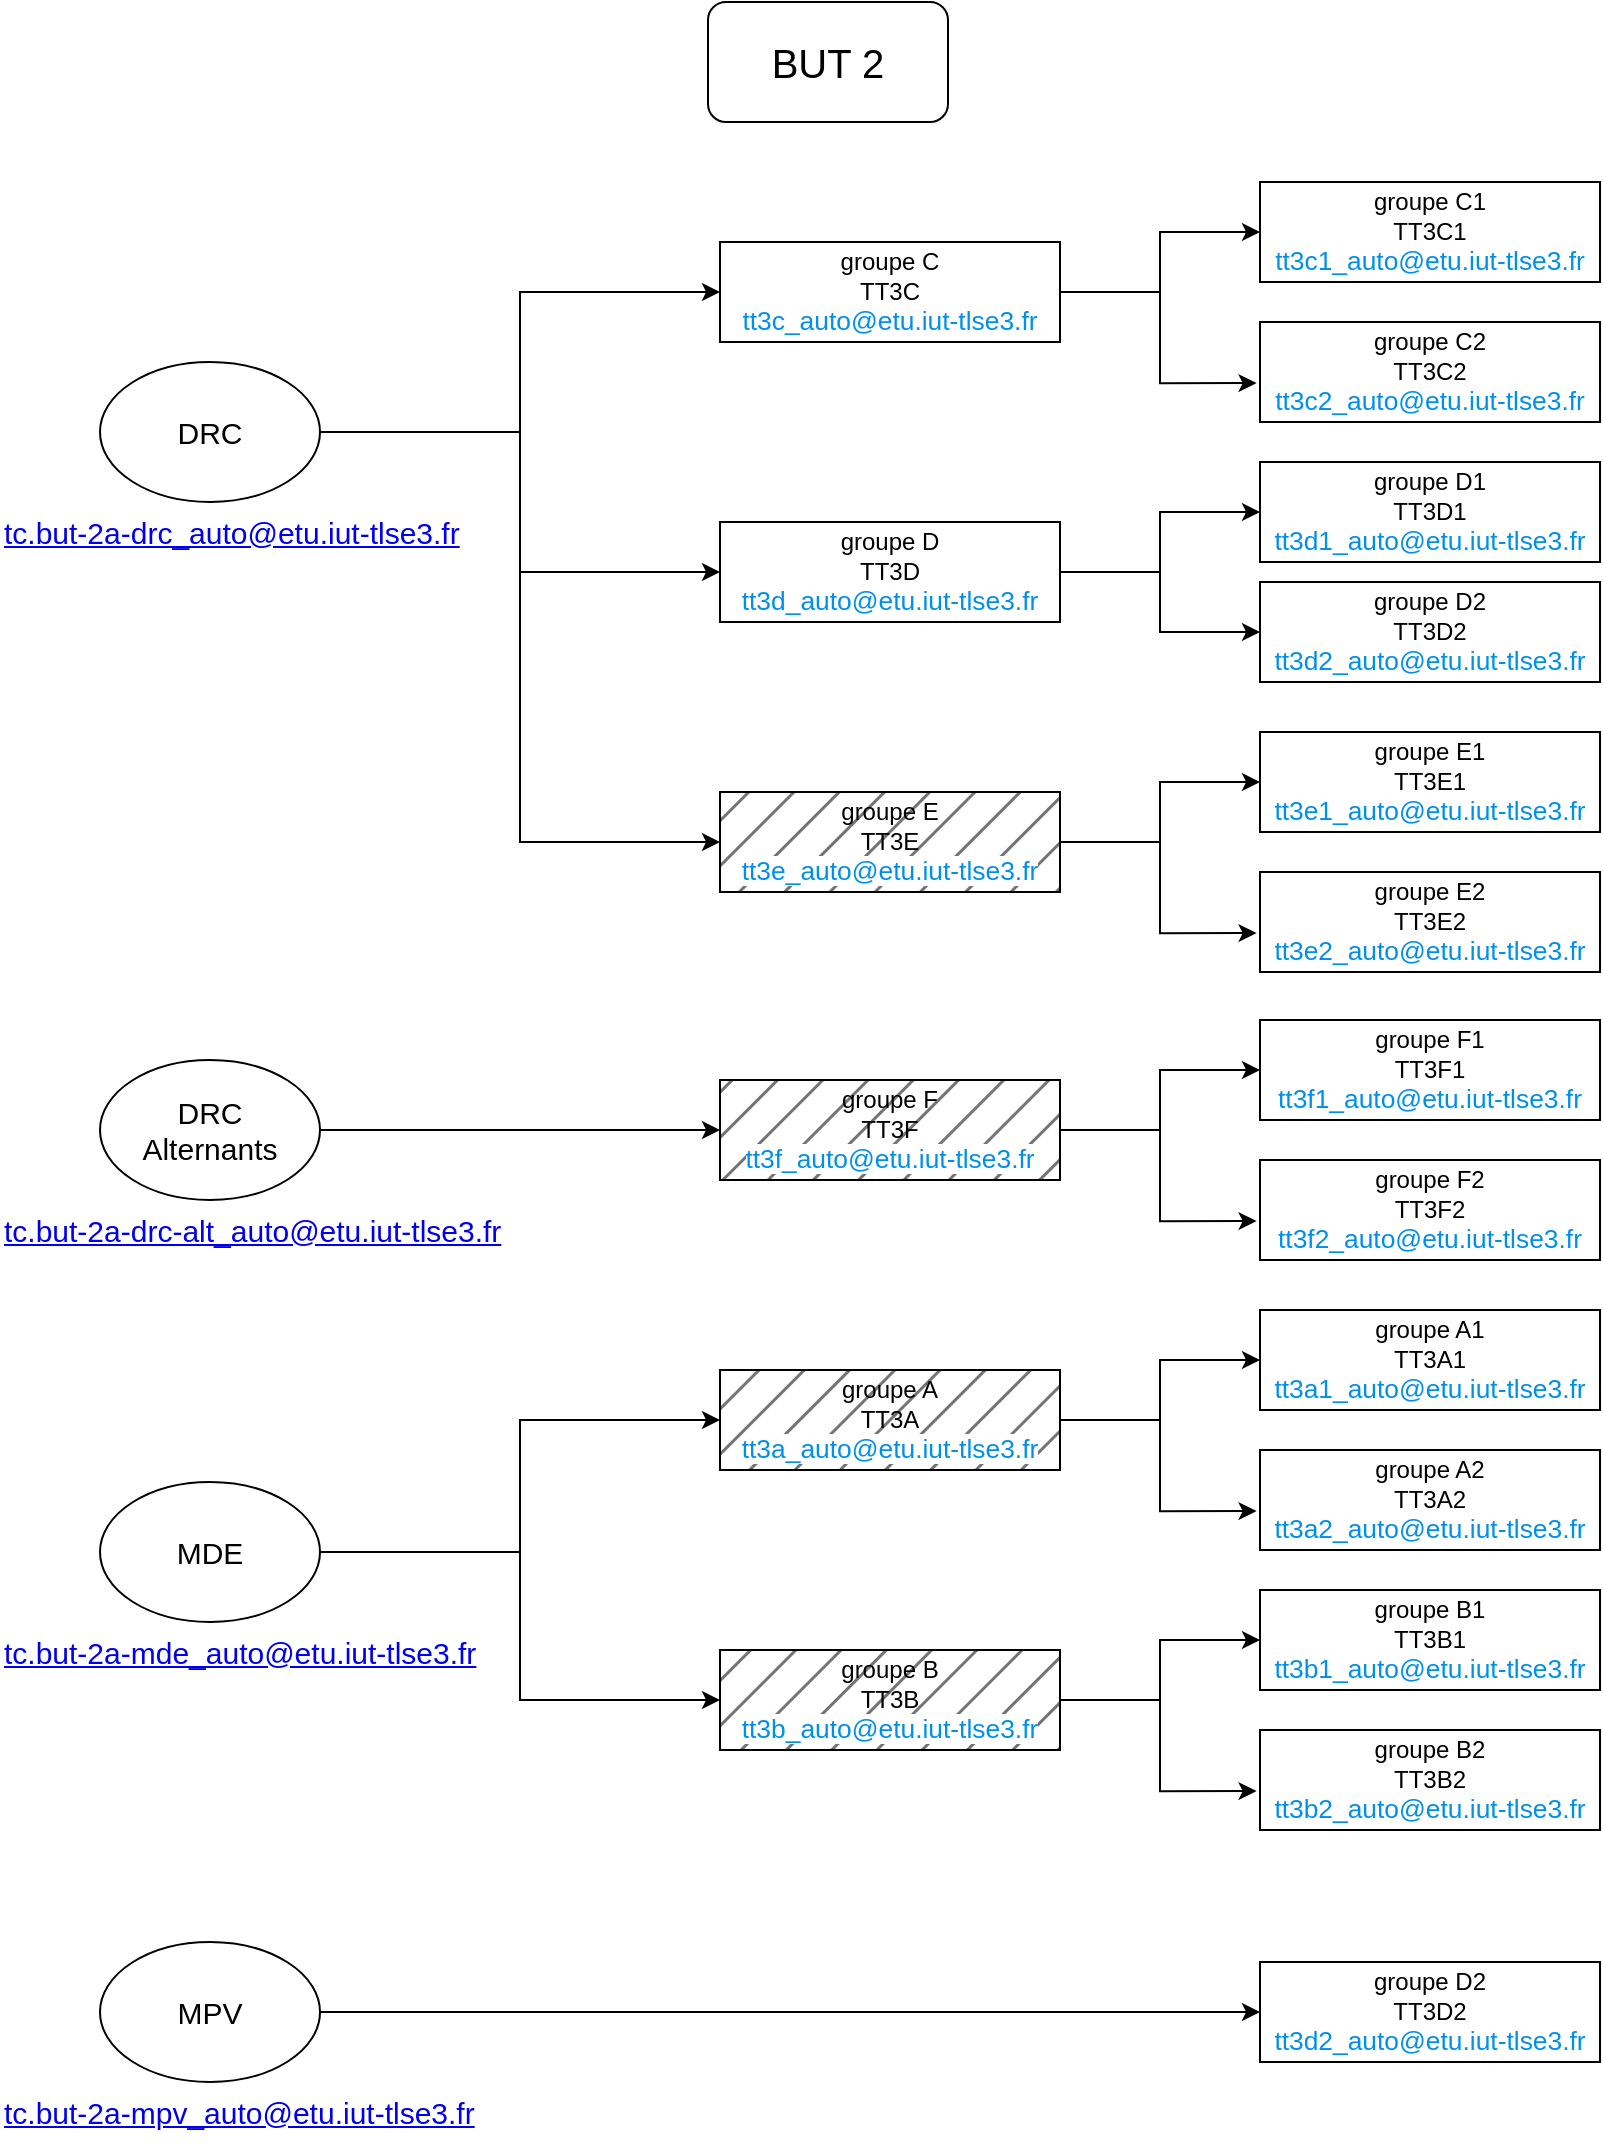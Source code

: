 <mxfile version="28.2.3">
  <diagram name="Page-1" id="LkRhmX5udIgWVVvKP2tT">
    <mxGraphModel dx="1027" dy="1180" grid="1" gridSize="10" guides="1" tooltips="1" connect="1" arrows="1" fold="1" page="1" pageScale="1" pageWidth="827" pageHeight="1169" math="0" shadow="0">
      <root>
        <mxCell id="0" />
        <mxCell id="1" parent="0" />
        <mxCell id="s7MB-vvQS7g_MF5XI4Nz-1" value="BUT 2" style="rounded=1;whiteSpace=wrap;html=1;fontSize=20;" parent="1" vertex="1">
          <mxGeometry x="354" y="10" width="120" height="60" as="geometry" />
        </mxCell>
        <mxCell id="p2Pn64rqvdL8HzTHEJ3j-6" style="edgeStyle=orthogonalEdgeStyle;rounded=0;orthogonalLoop=1;jettySize=auto;html=1;exitX=1;exitY=0.5;exitDx=0;exitDy=0;entryX=0;entryY=0.5;entryDx=0;entryDy=0;" parent="1" source="s7MB-vvQS7g_MF5XI4Nz-4" target="p2Pn64rqvdL8HzTHEJ3j-5" edge="1">
          <mxGeometry relative="1" as="geometry" />
        </mxCell>
        <mxCell id="p2Pn64rqvdL8HzTHEJ3j-19" style="edgeStyle=orthogonalEdgeStyle;rounded=0;orthogonalLoop=1;jettySize=auto;html=1;exitX=1;exitY=0.5;exitDx=0;exitDy=0;entryX=0;entryY=0.5;entryDx=0;entryDy=0;" parent="1" source="s7MB-vvQS7g_MF5XI4Nz-4" target="p2Pn64rqvdL8HzTHEJ3j-15" edge="1">
          <mxGeometry relative="1" as="geometry" />
        </mxCell>
        <mxCell id="s7MB-vvQS7g_MF5XI4Nz-4" value="DRC" style="ellipse;whiteSpace=wrap;html=1;fontSize=15;" parent="1" vertex="1">
          <mxGeometry x="50" y="190" width="110" height="70" as="geometry" />
        </mxCell>
        <mxCell id="p2Pn64rqvdL8HzTHEJ3j-31" style="edgeStyle=orthogonalEdgeStyle;rounded=0;orthogonalLoop=1;jettySize=auto;html=1;exitX=1;exitY=0.5;exitDx=0;exitDy=0;entryX=0;entryY=0.5;entryDx=0;entryDy=0;" parent="1" source="s7MB-vvQS7g_MF5XI4Nz-5" target="p2Pn64rqvdL8HzTHEJ3j-27" edge="1">
          <mxGeometry relative="1" as="geometry" />
        </mxCell>
        <mxCell id="s7MB-vvQS7g_MF5XI4Nz-5" value="DRC&lt;br&gt;Alternants" style="ellipse;whiteSpace=wrap;html=1;fontSize=15;" parent="1" vertex="1">
          <mxGeometry x="50" y="539" width="110" height="70" as="geometry" />
        </mxCell>
        <mxCell id="p2Pn64rqvdL8HzTHEJ3j-42" style="edgeStyle=orthogonalEdgeStyle;rounded=0;orthogonalLoop=1;jettySize=auto;html=1;exitX=1;exitY=0.5;exitDx=0;exitDy=0;entryX=0;entryY=0.5;entryDx=0;entryDy=0;" parent="1" source="s7MB-vvQS7g_MF5XI4Nz-9" target="p2Pn64rqvdL8HzTHEJ3j-33" edge="1">
          <mxGeometry relative="1" as="geometry" />
        </mxCell>
        <mxCell id="p2Pn64rqvdL8HzTHEJ3j-43" style="edgeStyle=orthogonalEdgeStyle;rounded=0;orthogonalLoop=1;jettySize=auto;html=1;exitX=1;exitY=0.5;exitDx=0;exitDy=0;entryX=0;entryY=0.5;entryDx=0;entryDy=0;" parent="1" source="s7MB-vvQS7g_MF5XI4Nz-9" target="p2Pn64rqvdL8HzTHEJ3j-38" edge="1">
          <mxGeometry relative="1" as="geometry" />
        </mxCell>
        <mxCell id="s7MB-vvQS7g_MF5XI4Nz-9" value="MDE" style="ellipse;whiteSpace=wrap;html=1;fontSize=15;" parent="1" vertex="1">
          <mxGeometry x="50" y="750" width="110" height="70" as="geometry" />
        </mxCell>
        <mxCell id="s7MB-vvQS7g_MF5XI4Nz-72" value="&lt;a href=&quot;mailto:tc.but-2a-drc_auto@etu.iut-tlse3.fr&quot;&gt;tc.but-2a-drc_auto@etu.iut-tlse3.fr&lt;/a&gt;" style="text;html=1;strokeColor=none;fillColor=none;align=left;verticalAlign=middle;whiteSpace=wrap;rounded=0;fontSize=15;fontColor=#055AB2;" parent="1" vertex="1">
          <mxGeometry y="260" width="240" height="30" as="geometry" />
        </mxCell>
        <mxCell id="s7MB-vvQS7g_MF5XI4Nz-74" value="&lt;a href=&quot;mailto:tc.but-2a-mde_auto@etu.iut-tlse3.fr&quot;&gt;tc.but-2a-mde_auto@etu.iut-tlse3.fr&lt;/a&gt;" style="text;html=1;strokeColor=none;fillColor=none;align=left;verticalAlign=middle;whiteSpace=wrap;rounded=0;fontSize=15;fontColor=#055AB2;" parent="1" vertex="1">
          <mxGeometry y="820" width="250" height="30" as="geometry" />
        </mxCell>
        <mxCell id="mfzl7yPazm54SCrmdIJB-1" value="&lt;a href=&quot;mailto:tc.but-2a-drc-alt_auto@etu.iut-tlse3.fr&quot;&gt;tc.but-2a-drc-alt_auto@etu.iut-tlse3.fr&lt;/a&gt;" style="text;html=1;strokeColor=none;fillColor=none;align=left;verticalAlign=middle;whiteSpace=wrap;rounded=0;fontSize=15;fontColor=#055AB2;" parent="1" vertex="1">
          <mxGeometry y="609" width="260" height="30" as="geometry" />
        </mxCell>
        <mxCell id="p2Pn64rqvdL8HzTHEJ3j-9" style="edgeStyle=orthogonalEdgeStyle;rounded=0;orthogonalLoop=1;jettySize=auto;html=1;exitX=1;exitY=0.5;exitDx=0;exitDy=0;entryX=0;entryY=0.5;entryDx=0;entryDy=0;" parent="1" source="p2Pn64rqvdL8HzTHEJ3j-5" target="p2Pn64rqvdL8HzTHEJ3j-7" edge="1">
          <mxGeometry relative="1" as="geometry" />
        </mxCell>
        <mxCell id="p2Pn64rqvdL8HzTHEJ3j-5" value="groupe C&lt;br style=&quot;border-color: var(--border-color);&quot;&gt;TT3C&lt;br style=&quot;border-color: var(--border-color);&quot;&gt;&lt;a style=&quot;border: 0px; box-sizing: inherit; font-family: Raleway, sans-serif; font-size: 1.1em; background-color: rgb(255, 255, 255); line-height: inherit; color: rgb(0, 144, 233); text-decoration-line: none; cursor: pointer; margin: 0px; padding: 0px; text-size-adjust: 100%; font-variant-numeric: inherit; font-variant-east-asian: inherit; font-variant-alternates: inherit; font-variant-position: inherit; font-stretch: inherit; font-optical-sizing: inherit; font-kerning: inherit; font-feature-settings: inherit; font-variation-settings: inherit; vertical-align: baseline; transition: background-color 300ms ease-out 0s; -webkit-tap-highlight-color: rgba(0, 0, 0, 0); text-align: left;&quot; href=&quot;mailto:tt3c_auto@etu.iut-tlse3.fr&quot;&gt;tt3c_auto@etu.iut-tlse3.fr&lt;/a&gt;" style="rounded=0;whiteSpace=wrap;html=1;fillStyle=hatch;fillColor=none;" parent="1" vertex="1">
          <mxGeometry x="360" y="130" width="170" height="50" as="geometry" />
        </mxCell>
        <mxCell id="p2Pn64rqvdL8HzTHEJ3j-7" value="groupe C1&lt;br style=&quot;border-color: var(--border-color);&quot;&gt;TT3C1&lt;br style=&quot;border-color: var(--border-color);&quot;&gt;&lt;a href=&quot;mailto:tt3c1_auto@etu.iut-tlse3.fr&quot; style=&quot;box-sizing: inherit; font-family: Raleway, sans-serif; font-size: 1.1em; background-color: rgb(255, 255, 255); line-height: inherit; color: rgb(0, 144, 233); text-decoration-line: none; cursor: pointer; margin: 0px; padding: 0px; border: 0px; text-size-adjust: 100%; font-variant-numeric: inherit; font-variant-east-asian: inherit; font-variant-alternates: inherit; font-variant-position: inherit; font-stretch: inherit; font-optical-sizing: inherit; font-kerning: inherit; font-feature-settings: inherit; font-variation-settings: inherit; vertical-align: baseline; transition: background-color 300ms ease-out 0s; -webkit-tap-highlight-color: rgba(0, 0, 0, 0); text-align: left;&quot;&gt;tt3c1_auto@etu.iut-tlse3.fr&lt;/a&gt;" style="rounded=0;whiteSpace=wrap;html=1;" parent="1" vertex="1">
          <mxGeometry x="630" y="100" width="170" height="50" as="geometry" />
        </mxCell>
        <mxCell id="p2Pn64rqvdL8HzTHEJ3j-8" value="groupe C2&lt;br style=&quot;border-color: var(--border-color);&quot;&gt;TT3C2&lt;br style=&quot;border-color: var(--border-color);&quot;&gt;&lt;a style=&quot;box-sizing: inherit; font-family: Raleway, sans-serif; font-size: 1.1em; background-color: rgb(255, 255, 255); line-height: inherit; color: rgb(0, 144, 233); text-decoration-line: none; cursor: pointer; margin: 0px; padding: 0px; border: 0px; text-size-adjust: 100%; font-variant-numeric: inherit; font-variant-east-asian: inherit; font-variant-alternates: inherit; font-variant-position: inherit; font-stretch: inherit; font-optical-sizing: inherit; font-kerning: inherit; font-feature-settings: inherit; font-variation-settings: inherit; vertical-align: baseline; transition: background-color 300ms ease-out 0s; -webkit-tap-highlight-color: rgba(0, 0, 0, 0); text-align: left;&quot; href=&quot;mailto:tt3c2_auto@etu.iut-tlse3.fr&quot;&gt;tt3c2_auto@etu.iut-tlse3.fr&lt;/a&gt;" style="rounded=0;whiteSpace=wrap;html=1;" parent="1" vertex="1">
          <mxGeometry x="630" y="170" width="170" height="50" as="geometry" />
        </mxCell>
        <mxCell id="p2Pn64rqvdL8HzTHEJ3j-10" style="edgeStyle=orthogonalEdgeStyle;rounded=0;orthogonalLoop=1;jettySize=auto;html=1;exitX=1;exitY=0.5;exitDx=0;exitDy=0;entryX=-0.01;entryY=0.611;entryDx=0;entryDy=0;entryPerimeter=0;" parent="1" source="p2Pn64rqvdL8HzTHEJ3j-5" target="p2Pn64rqvdL8HzTHEJ3j-8" edge="1">
          <mxGeometry relative="1" as="geometry" />
        </mxCell>
        <mxCell id="p2Pn64rqvdL8HzTHEJ3j-14" style="edgeStyle=orthogonalEdgeStyle;rounded=0;orthogonalLoop=1;jettySize=auto;html=1;exitX=1;exitY=0.5;exitDx=0;exitDy=0;entryX=0;entryY=0.5;entryDx=0;entryDy=0;" parent="1" source="p2Pn64rqvdL8HzTHEJ3j-15" target="p2Pn64rqvdL8HzTHEJ3j-16" edge="1">
          <mxGeometry relative="1" as="geometry" />
        </mxCell>
        <mxCell id="WQmg2GujIfF4hfGUJvOx-2" style="edgeStyle=orthogonalEdgeStyle;rounded=0;orthogonalLoop=1;jettySize=auto;html=1;exitX=1;exitY=0.5;exitDx=0;exitDy=0;entryX=0;entryY=0.5;entryDx=0;entryDy=0;" edge="1" parent="1" source="p2Pn64rqvdL8HzTHEJ3j-15" target="WQmg2GujIfF4hfGUJvOx-1">
          <mxGeometry relative="1" as="geometry" />
        </mxCell>
        <mxCell id="p2Pn64rqvdL8HzTHEJ3j-15" value="groupe D&lt;br style=&quot;border-color: var(--border-color);&quot;&gt;TT3D&lt;br style=&quot;border-color: var(--border-color);&quot;&gt;&lt;a style=&quot;border: 0px; box-sizing: inherit; font-family: Raleway, sans-serif; font-size: 1.1em; background-color: rgb(255, 255, 255); line-height: inherit; color: rgb(0, 144, 233); text-decoration-line: none; cursor: pointer; margin: 0px; padding: 0px; text-size-adjust: 100%; font-variant-numeric: inherit; font-variant-east-asian: inherit; font-variant-alternates: inherit; font-variant-position: inherit; font-stretch: inherit; font-optical-sizing: inherit; font-kerning: inherit; font-feature-settings: inherit; font-variation-settings: inherit; vertical-align: baseline; transition: background-color 300ms ease-out 0s; -webkit-tap-highlight-color: rgba(0, 0, 0, 0); text-align: left;&quot; href=&quot;mailto:tt3d_auto@etu.iut-tlse3.fr&quot;&gt;tt3d_auto@etu.iut-tlse3.fr&lt;/a&gt;" style="rounded=0;whiteSpace=wrap;html=1;fillStyle=hatch;fillColor=none;" parent="1" vertex="1">
          <mxGeometry x="360" y="270" width="170" height="50" as="geometry" />
        </mxCell>
        <mxCell id="p2Pn64rqvdL8HzTHEJ3j-16" value="groupe D1&lt;br style=&quot;border-color: var(--border-color);&quot;&gt;TT3D1&lt;br style=&quot;border-color: var(--border-color);&quot;&gt;&lt;a href=&quot;mailto:tt3d1_auto@etu.iut-tlse3.fr&quot; style=&quot;box-sizing: inherit; font-family: Raleway, sans-serif; font-size: 1.1em; background-color: rgb(255, 255, 255); line-height: inherit; color: rgb(0, 144, 233); text-decoration-line: none; cursor: pointer; margin: 0px; padding: 0px; border: 0px; text-size-adjust: 100%; font-variant-numeric: inherit; font-variant-east-asian: inherit; font-variant-alternates: inherit; font-variant-position: inherit; font-stretch: inherit; font-optical-sizing: inherit; font-kerning: inherit; font-feature-settings: inherit; font-variation-settings: inherit; vertical-align: baseline; transition: background-color 300ms ease-out 0s; -webkit-tap-highlight-color: rgba(0, 0, 0, 0); text-align: left;&quot;&gt;tt3d1_auto@etu.iut-tlse3.fr&lt;/a&gt;" style="rounded=0;whiteSpace=wrap;html=1;" parent="1" vertex="1">
          <mxGeometry x="630" y="240" width="170" height="50" as="geometry" />
        </mxCell>
        <mxCell id="p2Pn64rqvdL8HzTHEJ3j-20" style="edgeStyle=orthogonalEdgeStyle;rounded=0;orthogonalLoop=1;jettySize=auto;html=1;exitX=1;exitY=0.5;exitDx=0;exitDy=0;entryX=0;entryY=0.5;entryDx=0;entryDy=0;" parent="1" source="s7MB-vvQS7g_MF5XI4Nz-4" target="p2Pn64rqvdL8HzTHEJ3j-22" edge="1">
          <mxGeometry relative="1" as="geometry">
            <mxPoint x="160" y="360" as="sourcePoint" />
          </mxGeometry>
        </mxCell>
        <mxCell id="p2Pn64rqvdL8HzTHEJ3j-21" style="edgeStyle=orthogonalEdgeStyle;rounded=0;orthogonalLoop=1;jettySize=auto;html=1;exitX=1;exitY=0.5;exitDx=0;exitDy=0;entryX=0;entryY=0.5;entryDx=0;entryDy=0;" parent="1" source="p2Pn64rqvdL8HzTHEJ3j-22" target="p2Pn64rqvdL8HzTHEJ3j-23" edge="1">
          <mxGeometry relative="1" as="geometry" />
        </mxCell>
        <mxCell id="p2Pn64rqvdL8HzTHEJ3j-22" value="groupe E&lt;br style=&quot;border-color: var(--border-color);&quot;&gt;TT3E&lt;br style=&quot;border-color: var(--border-color);&quot;&gt;&lt;a style=&quot;border: 0px; box-sizing: inherit; font-family: Raleway, sans-serif; font-size: 1.1em; background-color: rgb(255, 255, 255); line-height: inherit; color: rgb(0, 144, 233); text-decoration-line: none; cursor: pointer; margin: 0px; padding: 0px; text-size-adjust: 100%; font-variant-numeric: inherit; font-variant-east-asian: inherit; font-variant-alternates: inherit; font-variant-position: inherit; font-stretch: inherit; font-optical-sizing: inherit; font-kerning: inherit; font-feature-settings: inherit; font-variation-settings: inherit; vertical-align: baseline; transition: background-color 300ms ease-out 0s; -webkit-tap-highlight-color: rgba(0, 0, 0, 0); text-align: left;&quot; href=&quot;mailto:tt3e_auto@etu.iut-tlse3.fr&quot;&gt;tt3e_auto@etu.iut-tlse3.fr&lt;/a&gt;" style="rounded=0;whiteSpace=wrap;html=1;fillStyle=hatch;fillColor=#747474;" parent="1" vertex="1">
          <mxGeometry x="360" y="405" width="170" height="50" as="geometry" />
        </mxCell>
        <mxCell id="p2Pn64rqvdL8HzTHEJ3j-23" value="groupe E1&lt;br style=&quot;border-color: var(--border-color);&quot;&gt;TT3E1&lt;br style=&quot;border-color: var(--border-color);&quot;&gt;&lt;a href=&quot;mailto:tt3e1_auto@etu.iut-tlse3.fr&quot; style=&quot;box-sizing: inherit; font-family: Raleway, sans-serif; font-size: 1.1em; background-color: rgb(255, 255, 255); line-height: inherit; color: rgb(0, 144, 233); text-decoration-line: none; cursor: pointer; margin: 0px; padding: 0px; border: 0px; text-size-adjust: 100%; font-variant-numeric: inherit; font-variant-east-asian: inherit; font-variant-alternates: inherit; font-variant-position: inherit; font-stretch: inherit; font-optical-sizing: inherit; font-kerning: inherit; font-feature-settings: inherit; font-variation-settings: inherit; vertical-align: baseline; transition: background-color 300ms ease-out 0s; -webkit-tap-highlight-color: rgba(0, 0, 0, 0); text-align: left;&quot;&gt;tt3e1_auto@etu.iut-tlse3.fr&lt;/a&gt;" style="rounded=0;whiteSpace=wrap;html=1;" parent="1" vertex="1">
          <mxGeometry x="630" y="375" width="170" height="50" as="geometry" />
        </mxCell>
        <mxCell id="p2Pn64rqvdL8HzTHEJ3j-24" value="groupe E2&lt;br style=&quot;border-color: var(--border-color);&quot;&gt;TT3E2&lt;br style=&quot;border-color: var(--border-color);&quot;&gt;&lt;a href=&quot;mailto:tt3e2_auto@etu.iut-tlse3.fr&quot; style=&quot;box-sizing: inherit; font-family: Raleway, sans-serif; font-size: 1.1em; background-color: rgb(255, 255, 255); line-height: inherit; color: rgb(0, 144, 233); text-decoration-line: none; cursor: pointer; margin: 0px; padding: 0px; border: 0px; text-size-adjust: 100%; font-variant-numeric: inherit; font-variant-east-asian: inherit; font-variant-alternates: inherit; font-variant-position: inherit; font-stretch: inherit; font-optical-sizing: inherit; font-kerning: inherit; font-feature-settings: inherit; font-variation-settings: inherit; vertical-align: baseline; transition: background-color 300ms ease-out 0s; -webkit-tap-highlight-color: rgba(0, 0, 0, 0); text-align: left;&quot;&gt;tt3e2_auto@etu.iut-tlse3.fr&lt;/a&gt;" style="rounded=0;whiteSpace=wrap;html=1;" parent="1" vertex="1">
          <mxGeometry x="630" y="445" width="170" height="50" as="geometry" />
        </mxCell>
        <mxCell id="p2Pn64rqvdL8HzTHEJ3j-25" style="edgeStyle=orthogonalEdgeStyle;rounded=0;orthogonalLoop=1;jettySize=auto;html=1;exitX=1;exitY=0.5;exitDx=0;exitDy=0;entryX=-0.01;entryY=0.611;entryDx=0;entryDy=0;entryPerimeter=0;" parent="1" source="p2Pn64rqvdL8HzTHEJ3j-22" target="p2Pn64rqvdL8HzTHEJ3j-24" edge="1">
          <mxGeometry relative="1" as="geometry" />
        </mxCell>
        <mxCell id="p2Pn64rqvdL8HzTHEJ3j-26" style="edgeStyle=orthogonalEdgeStyle;rounded=0;orthogonalLoop=1;jettySize=auto;html=1;exitX=1;exitY=0.5;exitDx=0;exitDy=0;entryX=0;entryY=0.5;entryDx=0;entryDy=0;" parent="1" source="p2Pn64rqvdL8HzTHEJ3j-27" target="p2Pn64rqvdL8HzTHEJ3j-28" edge="1">
          <mxGeometry relative="1" as="geometry" />
        </mxCell>
        <mxCell id="p2Pn64rqvdL8HzTHEJ3j-27" value="groupe F&lt;br style=&quot;border-color: var(--border-color);&quot;&gt;TT3F&lt;div&gt;&lt;a href=&quot;mailto:tt3f_auto@etu.iut-tlse3.fr&quot; style=&quot;border: 0px; box-sizing: inherit; font-family: Raleway, sans-serif; font-size: 1.1em; background-color: rgb(255, 255, 255); line-height: inherit; color: rgb(0, 144, 233); text-decoration-line: none; cursor: pointer; margin: 0px; padding: 0px; text-size-adjust: 100%; font-variant-numeric: inherit; font-variant-east-asian: inherit; font-variant-alternates: inherit; font-variant-position: inherit; font-stretch: inherit; font-optical-sizing: inherit; font-kerning: inherit; font-feature-settings: inherit; font-variation-settings: inherit; vertical-align: baseline; transition: background-color 300ms ease-out; -webkit-tap-highlight-color: rgba(0, 0, 0, 0); text-align: left;&quot;&gt;tt3f_auto@etu.iut-tlse3.fr&lt;/a&gt;&lt;/div&gt;" style="rounded=0;whiteSpace=wrap;html=1;fillStyle=hatch;fillColor=#747474;" parent="1" vertex="1">
          <mxGeometry x="360" y="549" width="170" height="50" as="geometry" />
        </mxCell>
        <mxCell id="p2Pn64rqvdL8HzTHEJ3j-28" value="groupe F1&lt;br style=&quot;border-color: var(--border-color);&quot;&gt;TT3F1&lt;br style=&quot;border-color: var(--border-color);&quot;&gt;&lt;a style=&quot;box-sizing: inherit; font-family: Raleway, sans-serif; font-size: 1.1em; background-color: rgb(255, 255, 255); line-height: inherit; color: rgb(0, 144, 233); text-decoration-line: none; cursor: pointer; margin: 0px; padding: 0px; border: 0px; text-size-adjust: 100%; font-variant-numeric: inherit; font-variant-east-asian: inherit; font-variant-alternates: inherit; font-variant-position: inherit; font-stretch: inherit; font-optical-sizing: inherit; font-kerning: inherit; font-feature-settings: inherit; font-variation-settings: inherit; vertical-align: baseline; transition: background-color 300ms ease-out; -webkit-tap-highlight-color: rgba(0, 0, 0, 0); text-align: left;&quot; href=&quot;mailto:tt3f1_auto@etu.iut-tlse3.fr&quot;&gt;tt3f1_auto@etu.iut-tlse3.fr&lt;/a&gt;" style="rounded=0;whiteSpace=wrap;html=1;fillStyle=hatch;fillColor=none;" parent="1" vertex="1">
          <mxGeometry x="630" y="519" width="170" height="50" as="geometry" />
        </mxCell>
        <mxCell id="p2Pn64rqvdL8HzTHEJ3j-29" value="groupe F2&lt;br style=&quot;border-color: var(--border-color);&quot;&gt;TT3F2&lt;br style=&quot;border-color: var(--border-color);&quot;&gt;&lt;a href=&quot;mailto:tt3f2_auto@etu.iut-tlse3.fr&quot; style=&quot;box-sizing: inherit; font-family: Raleway, sans-serif; font-size: 1.1em; background-color: rgb(255, 255, 255); line-height: inherit; color: rgb(0, 144, 233); text-decoration-line: none; cursor: pointer; margin: 0px; padding: 0px; border: 0px; text-size-adjust: 100%; font-variant-numeric: inherit; font-variant-east-asian: inherit; font-variant-alternates: inherit; font-variant-position: inherit; font-stretch: inherit; font-optical-sizing: inherit; font-kerning: inherit; font-feature-settings: inherit; font-variation-settings: inherit; vertical-align: baseline; transition: background-color 300ms ease-out; -webkit-tap-highlight-color: rgba(0, 0, 0, 0); text-align: left;&quot;&gt;tt3f2_auto@etu.iut-tlse3.fr&lt;/a&gt;" style="rounded=0;whiteSpace=wrap;html=1;fillStyle=hatch;fillColor=none;" parent="1" vertex="1">
          <mxGeometry x="630" y="589" width="170" height="50" as="geometry" />
        </mxCell>
        <mxCell id="p2Pn64rqvdL8HzTHEJ3j-30" style="edgeStyle=orthogonalEdgeStyle;rounded=0;orthogonalLoop=1;jettySize=auto;html=1;exitX=1;exitY=0.5;exitDx=0;exitDy=0;entryX=-0.01;entryY=0.611;entryDx=0;entryDy=0;entryPerimeter=0;" parent="1" source="p2Pn64rqvdL8HzTHEJ3j-27" target="p2Pn64rqvdL8HzTHEJ3j-29" edge="1">
          <mxGeometry relative="1" as="geometry" />
        </mxCell>
        <mxCell id="p2Pn64rqvdL8HzTHEJ3j-32" style="edgeStyle=orthogonalEdgeStyle;rounded=0;orthogonalLoop=1;jettySize=auto;html=1;exitX=1;exitY=0.5;exitDx=0;exitDy=0;entryX=0;entryY=0.5;entryDx=0;entryDy=0;" parent="1" source="p2Pn64rqvdL8HzTHEJ3j-33" target="p2Pn64rqvdL8HzTHEJ3j-34" edge="1">
          <mxGeometry relative="1" as="geometry" />
        </mxCell>
        <mxCell id="p2Pn64rqvdL8HzTHEJ3j-33" value="groupe A&lt;br style=&quot;border-color: var(--border-color);&quot;&gt;TT3A&lt;br style=&quot;border-color: var(--border-color);&quot;&gt;&lt;a style=&quot;border: 0px; box-sizing: inherit; font-family: Raleway, sans-serif; font-size: 1.1em; background-color: rgb(255, 255, 255); line-height: inherit; color: rgb(0, 144, 233); text-decoration-line: none; cursor: pointer; margin: 0px; padding: 0px; text-size-adjust: 100%; font-variant-numeric: inherit; font-variant-east-asian: inherit; font-variant-alternates: inherit; font-variant-position: inherit; font-stretch: inherit; font-optical-sizing: inherit; font-kerning: inherit; font-feature-settings: inherit; font-variation-settings: inherit; vertical-align: baseline; transition: background-color 300ms ease-out 0s; -webkit-tap-highlight-color: rgba(0, 0, 0, 0); text-align: left;&quot; href=&quot;mailto:tt3a_auto@etu.iut-tlse3.fr&quot;&gt;tt3a_auto@etu.iut-tlse3.fr&lt;/a&gt;" style="rounded=0;whiteSpace=wrap;html=1;fillStyle=hatch;fillColor=#747474;" parent="1" vertex="1">
          <mxGeometry x="360" y="694" width="170" height="50" as="geometry" />
        </mxCell>
        <mxCell id="p2Pn64rqvdL8HzTHEJ3j-34" value="groupe A1&lt;br style=&quot;border-color: var(--border-color);&quot;&gt;TT3A1&lt;br style=&quot;border-color: var(--border-color);&quot;&gt;&lt;a href=&quot;mailto:tt3a1_auto@etu.iut-tlse3.fr&quot; style=&quot;box-sizing: inherit; font-family: Raleway, sans-serif; font-size: 1.1em; background-color: rgb(255, 255, 255); line-height: inherit; color: rgb(0, 144, 233); text-decoration-line: none; cursor: pointer; margin: 0px; padding: 0px; border: 0px; text-size-adjust: 100%; font-variant-numeric: inherit; font-variant-east-asian: inherit; font-variant-alternates: inherit; font-variant-position: inherit; font-stretch: inherit; font-optical-sizing: inherit; font-kerning: inherit; font-feature-settings: inherit; font-variation-settings: inherit; vertical-align: baseline; transition: background-color 300ms ease-out 0s; -webkit-tap-highlight-color: rgba(0, 0, 0, 0); text-align: left;&quot;&gt;tt3a1_auto@etu.iut-tlse3.fr&lt;/a&gt;" style="rounded=0;whiteSpace=wrap;html=1;" parent="1" vertex="1">
          <mxGeometry x="630" y="664" width="170" height="50" as="geometry" />
        </mxCell>
        <mxCell id="p2Pn64rqvdL8HzTHEJ3j-35" value="groupe A2&lt;br style=&quot;border-color: var(--border-color);&quot;&gt;TT3A2&lt;br style=&quot;border-color: var(--border-color);&quot;&gt;&lt;a style=&quot;box-sizing: inherit; font-family: Raleway, sans-serif; font-size: 1.1em; background-color: rgb(255, 255, 255); line-height: inherit; color: rgb(0, 144, 233); text-decoration-line: none; cursor: pointer; margin: 0px; padding: 0px; border: 0px; text-size-adjust: 100%; font-variant-numeric: inherit; font-variant-east-asian: inherit; font-variant-alternates: inherit; font-variant-position: inherit; font-stretch: inherit; font-optical-sizing: inherit; font-kerning: inherit; font-feature-settings: inherit; font-variation-settings: inherit; vertical-align: baseline; transition: background-color 300ms ease-out 0s; -webkit-tap-highlight-color: rgba(0, 0, 0, 0); text-align: left;&quot; href=&quot;mailto:tt3a2_auto@etu.iut-tlse3.fr&quot;&gt;tt3a2_auto@etu.iut-tlse3.fr&lt;/a&gt;" style="rounded=0;whiteSpace=wrap;html=1;" parent="1" vertex="1">
          <mxGeometry x="630" y="734" width="170" height="50" as="geometry" />
        </mxCell>
        <mxCell id="p2Pn64rqvdL8HzTHEJ3j-36" style="edgeStyle=orthogonalEdgeStyle;rounded=0;orthogonalLoop=1;jettySize=auto;html=1;exitX=1;exitY=0.5;exitDx=0;exitDy=0;entryX=-0.01;entryY=0.611;entryDx=0;entryDy=0;entryPerimeter=0;" parent="1" source="p2Pn64rqvdL8HzTHEJ3j-33" target="p2Pn64rqvdL8HzTHEJ3j-35" edge="1">
          <mxGeometry relative="1" as="geometry" />
        </mxCell>
        <mxCell id="p2Pn64rqvdL8HzTHEJ3j-37" style="edgeStyle=orthogonalEdgeStyle;rounded=0;orthogonalLoop=1;jettySize=auto;html=1;exitX=1;exitY=0.5;exitDx=0;exitDy=0;entryX=0;entryY=0.5;entryDx=0;entryDy=0;" parent="1" source="p2Pn64rqvdL8HzTHEJ3j-38" target="p2Pn64rqvdL8HzTHEJ3j-39" edge="1">
          <mxGeometry relative="1" as="geometry" />
        </mxCell>
        <mxCell id="p2Pn64rqvdL8HzTHEJ3j-38" value="groupe B&lt;br style=&quot;border-color: var(--border-color);&quot;&gt;TT3B&lt;br style=&quot;border-color: var(--border-color);&quot;&gt;&lt;a style=&quot;border: 0px; box-sizing: inherit; font-family: Raleway, sans-serif; font-size: 1.1em; background-color: rgb(255, 255, 255); line-height: inherit; color: rgb(0, 144, 233); text-decoration-line: none; cursor: pointer; margin: 0px; padding: 0px; text-size-adjust: 100%; font-variant-numeric: inherit; font-variant-east-asian: inherit; font-variant-alternates: inherit; font-variant-position: inherit; font-stretch: inherit; font-optical-sizing: inherit; font-kerning: inherit; font-feature-settings: inherit; font-variation-settings: inherit; vertical-align: baseline; transition: background-color 300ms ease-out 0s; -webkit-tap-highlight-color: rgba(0, 0, 0, 0); text-align: left;&quot; href=&quot;mailto:tt3b_auto@etu.iut-tlse3.fr&quot;&gt;tt3b_auto@etu.iut-tlse3.fr&lt;/a&gt;" style="rounded=0;whiteSpace=wrap;html=1;fillStyle=hatch;fillColor=#747474;" parent="1" vertex="1">
          <mxGeometry x="360" y="834" width="170" height="50" as="geometry" />
        </mxCell>
        <mxCell id="p2Pn64rqvdL8HzTHEJ3j-39" value="groupe B1&lt;br style=&quot;border-color: var(--border-color);&quot;&gt;TT3B1&lt;br style=&quot;border-color: var(--border-color);&quot;&gt;&lt;a href=&quot;mailto:tt3b1_auto@etu.iut-tlse3.fr&quot; style=&quot;box-sizing: inherit; font-family: Raleway, sans-serif; font-size: 1.1em; background-color: rgb(255, 255, 255); line-height: inherit; color: rgb(0, 144, 233); text-decoration-line: none; cursor: pointer; margin: 0px; padding: 0px; border: 0px; text-size-adjust: 100%; font-variant-numeric: inherit; font-variant-east-asian: inherit; font-variant-alternates: inherit; font-variant-position: inherit; font-stretch: inherit; font-optical-sizing: inherit; font-kerning: inherit; font-feature-settings: inherit; font-variation-settings: inherit; vertical-align: baseline; transition: background-color 300ms ease-out 0s; -webkit-tap-highlight-color: rgba(0, 0, 0, 0); text-align: left;&quot;&gt;tt3b1_auto@etu.iut-tlse3.fr&lt;/a&gt;" style="rounded=0;whiteSpace=wrap;html=1;" parent="1" vertex="1">
          <mxGeometry x="630" y="804" width="170" height="50" as="geometry" />
        </mxCell>
        <mxCell id="p2Pn64rqvdL8HzTHEJ3j-40" value="groupe B2&lt;br style=&quot;border-color: var(--border-color);&quot;&gt;TT3B2&lt;br style=&quot;border-color: var(--border-color);&quot;&gt;&lt;a style=&quot;box-sizing: inherit; font-family: Raleway, sans-serif; font-size: 1.1em; background-color: rgb(255, 255, 255); line-height: inherit; color: rgb(0, 144, 233); text-decoration-line: none; cursor: pointer; margin: 0px; padding: 0px; border: 0px; text-size-adjust: 100%; font-variant-numeric: inherit; font-variant-east-asian: inherit; font-variant-alternates: inherit; font-variant-position: inherit; font-stretch: inherit; font-optical-sizing: inherit; font-kerning: inherit; font-feature-settings: inherit; font-variation-settings: inherit; vertical-align: baseline; transition: background-color 300ms ease-out 0s; -webkit-tap-highlight-color: rgba(0, 0, 0, 0); text-align: left;&quot; href=&quot;mailto:tt3b2_auto@etu.iut-tlse3.fr&quot;&gt;tt3b2_auto@etu.iut-tlse3.fr&lt;/a&gt;" style="rounded=0;whiteSpace=wrap;html=1;" parent="1" vertex="1">
          <mxGeometry x="630" y="874" width="170" height="50" as="geometry" />
        </mxCell>
        <mxCell id="p2Pn64rqvdL8HzTHEJ3j-41" style="edgeStyle=orthogonalEdgeStyle;rounded=0;orthogonalLoop=1;jettySize=auto;html=1;exitX=1;exitY=0.5;exitDx=0;exitDy=0;entryX=-0.01;entryY=0.611;entryDx=0;entryDy=0;entryPerimeter=0;" parent="1" source="p2Pn64rqvdL8HzTHEJ3j-38" target="p2Pn64rqvdL8HzTHEJ3j-40" edge="1">
          <mxGeometry relative="1" as="geometry" />
        </mxCell>
        <mxCell id="SN-xuV9tuCbqUee6we08-2" style="edgeStyle=orthogonalEdgeStyle;rounded=0;orthogonalLoop=1;jettySize=auto;html=1;exitX=1;exitY=0.5;exitDx=0;exitDy=0;entryX=0;entryY=0.5;entryDx=0;entryDy=0;" parent="1" source="n1PMXfeCib8b2c_LYq5v-2" target="SN-xuV9tuCbqUee6we08-1" edge="1">
          <mxGeometry relative="1" as="geometry" />
        </mxCell>
        <mxCell id="n1PMXfeCib8b2c_LYq5v-2" value="MPV" style="ellipse;whiteSpace=wrap;html=1;fontSize=15;" parent="1" vertex="1">
          <mxGeometry x="50" y="980" width="110" height="70" as="geometry" />
        </mxCell>
        <mxCell id="n1PMXfeCib8b2c_LYq5v-3" value="&lt;a href=&quot;mailto:tc.but-2a-mpv_auto@etu.iut-tlse3.fr&quot;&gt;tc.but-2a-mpv_auto@etu.iut-tlse3.fr&lt;/a&gt;" style="text;html=1;strokeColor=none;fillColor=none;align=left;verticalAlign=middle;whiteSpace=wrap;rounded=0;fontSize=15;fontColor=#055AB2;" parent="1" vertex="1">
          <mxGeometry y="1050" width="260" height="30" as="geometry" />
        </mxCell>
        <mxCell id="SN-xuV9tuCbqUee6we08-1" value="groupe D2&lt;br style=&quot;border-color: var(--border-color);&quot;&gt;TT3D2&lt;br style=&quot;border-color: var(--border-color);&quot;&gt;&lt;a href=&quot;mailto:tt3d2_auto@etu.iut-tlse3.fr&quot; style=&quot;box-sizing: inherit; font-family: Raleway, sans-serif; font-size: 1.1em; background-color: rgb(255, 255, 255); line-height: inherit; color: rgb(0, 144, 233); text-decoration-line: none; cursor: pointer; margin: 0px; padding: 0px; border: 0px; text-size-adjust: 100%; font-variant-numeric: inherit; font-variant-east-asian: inherit; font-variant-alternates: inherit; font-variant-position: inherit; font-stretch: inherit; font-optical-sizing: inherit; font-kerning: inherit; font-feature-settings: inherit; font-variation-settings: inherit; vertical-align: baseline; transition: background-color 300ms ease-out 0s; -webkit-tap-highlight-color: rgba(0, 0, 0, 0); text-align: left;&quot;&gt;tt3d2_auto@etu.iut-tlse3.fr&lt;/a&gt;" style="rounded=0;whiteSpace=wrap;html=1;fillStyle=hatch;fillColor=none;" parent="1" vertex="1">
          <mxGeometry x="630" y="990" width="170" height="50" as="geometry" />
        </mxCell>
        <mxCell id="WQmg2GujIfF4hfGUJvOx-1" value="groupe D2&lt;br style=&quot;border-color: var(--border-color);&quot;&gt;TT3D2&lt;br style=&quot;border-color: var(--border-color);&quot;&gt;&lt;a style=&quot;box-sizing: inherit; font-family: Raleway, sans-serif; font-size: 1.1em; background-color: rgb(255, 255, 255); line-height: inherit; color: rgb(0, 144, 233); text-decoration-line: none; cursor: pointer; margin: 0px; padding: 0px; border: 0px; text-size-adjust: 100%; font-variant-numeric: inherit; font-variant-east-asian: inherit; font-variant-alternates: inherit; font-variant-position: inherit; font-stretch: inherit; font-optical-sizing: inherit; font-kerning: inherit; font-feature-settings: inherit; font-variation-settings: inherit; vertical-align: baseline; transition: background-color 300ms ease-out 0s; -webkit-tap-highlight-color: rgba(0, 0, 0, 0); text-align: left;&quot; href=&quot;mailto:tt3d2_auto@etu.iut-tlse3.fr&quot;&gt;tt3d2_auto@etu.iut-tlse3.fr&lt;/a&gt;" style="rounded=0;whiteSpace=wrap;html=1;fillStyle=hatch;fillColor=none;" vertex="1" parent="1">
          <mxGeometry x="630" y="300" width="170" height="50" as="geometry" />
        </mxCell>
      </root>
    </mxGraphModel>
  </diagram>
</mxfile>
